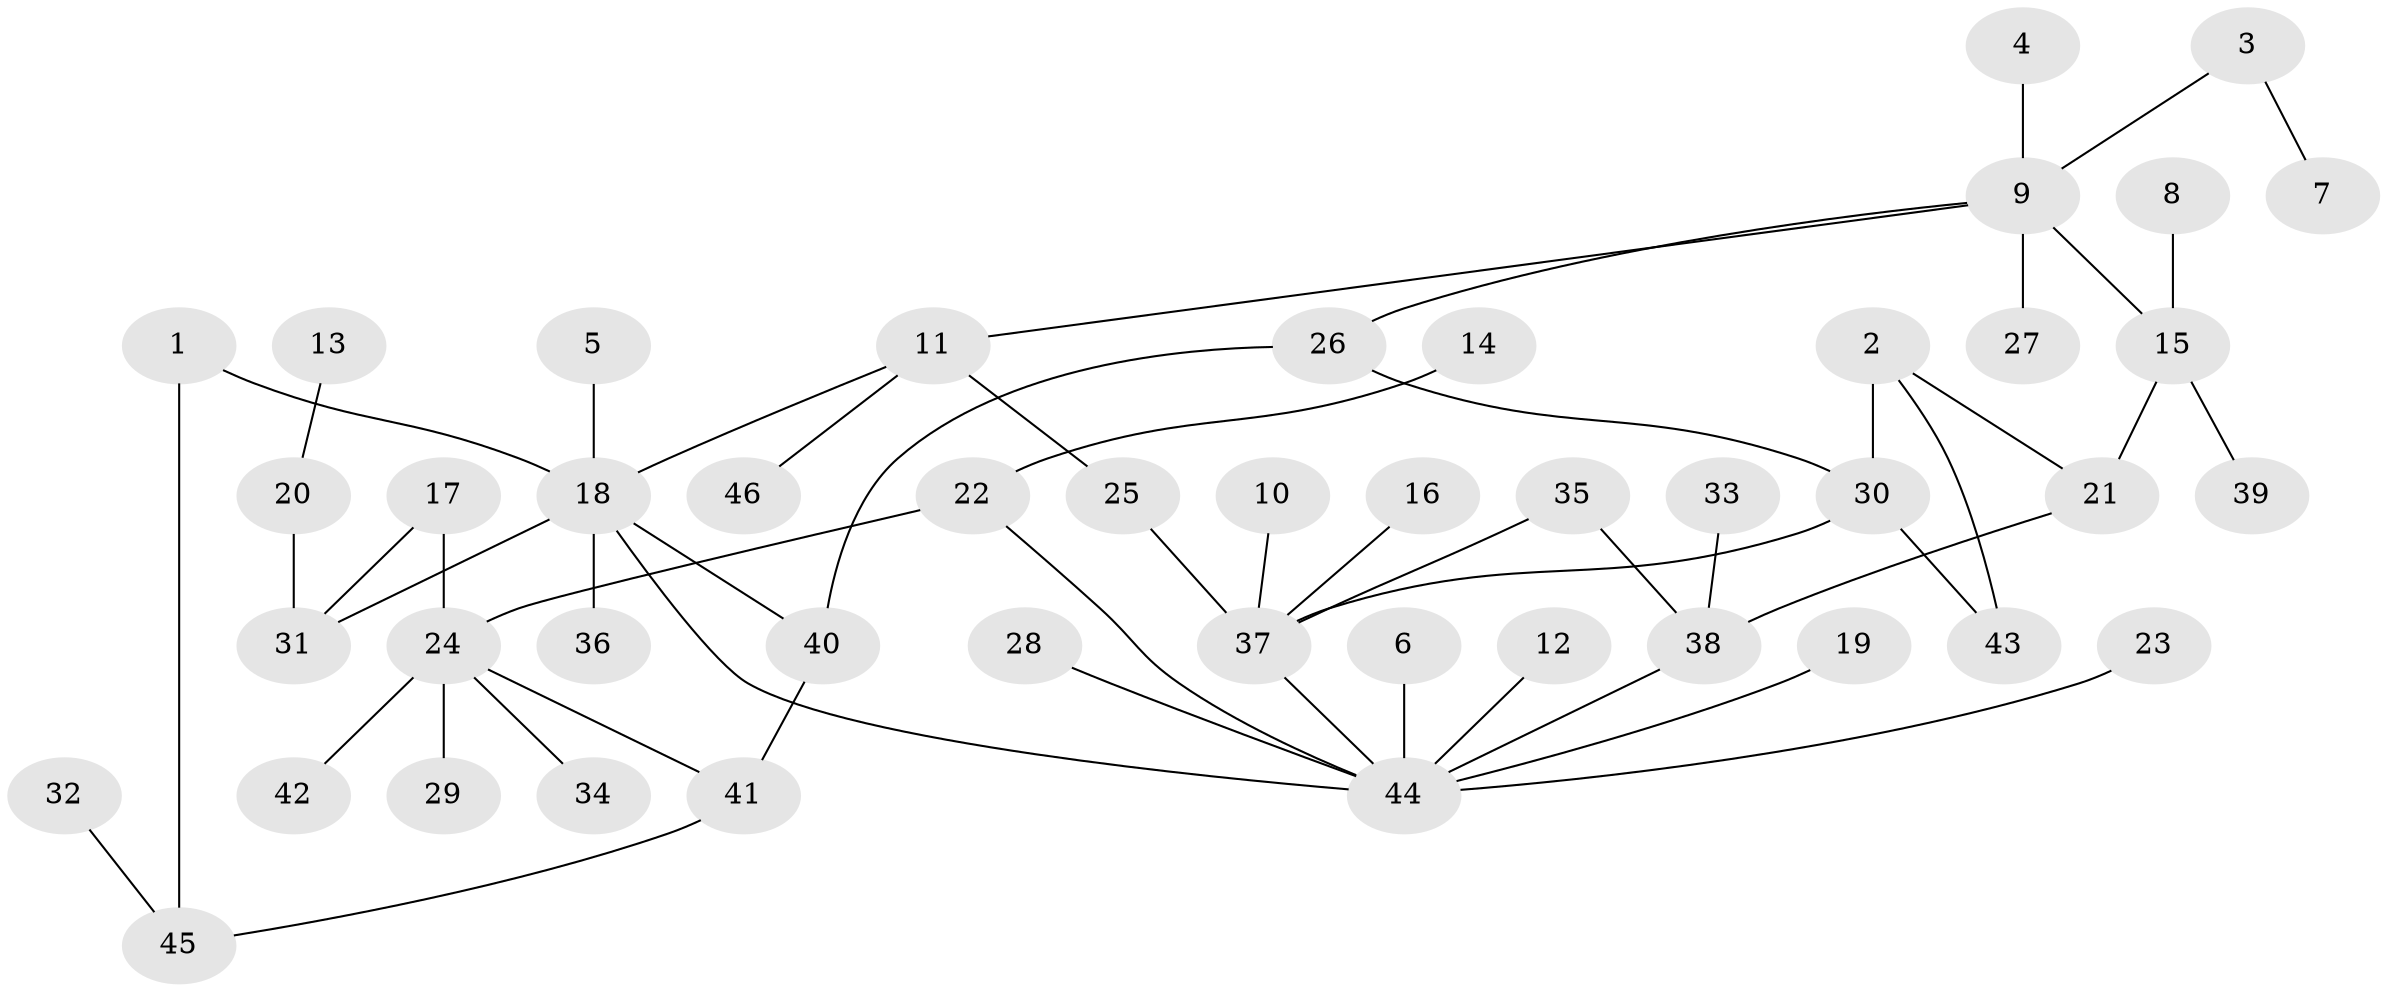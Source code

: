 // original degree distribution, {11: 0.010869565217391304, 9: 0.010869565217391304, 6: 0.010869565217391304, 8: 0.03260869565217391, 5: 0.06521739130434782, 3: 0.09782608695652174, 4: 0.021739130434782608, 1: 0.5543478260869565, 2: 0.1956521739130435}
// Generated by graph-tools (version 1.1) at 2025/01/03/09/25 03:01:54]
// undirected, 46 vertices, 55 edges
graph export_dot {
graph [start="1"]
  node [color=gray90,style=filled];
  1;
  2;
  3;
  4;
  5;
  6;
  7;
  8;
  9;
  10;
  11;
  12;
  13;
  14;
  15;
  16;
  17;
  18;
  19;
  20;
  21;
  22;
  23;
  24;
  25;
  26;
  27;
  28;
  29;
  30;
  31;
  32;
  33;
  34;
  35;
  36;
  37;
  38;
  39;
  40;
  41;
  42;
  43;
  44;
  45;
  46;
  1 -- 18 [weight=1.0];
  1 -- 45 [weight=1.0];
  2 -- 21 [weight=1.0];
  2 -- 30 [weight=1.0];
  2 -- 43 [weight=1.0];
  3 -- 7 [weight=1.0];
  3 -- 9 [weight=1.0];
  4 -- 9 [weight=1.0];
  5 -- 18 [weight=1.0];
  6 -- 44 [weight=1.0];
  8 -- 15 [weight=1.0];
  9 -- 11 [weight=1.0];
  9 -- 15 [weight=1.0];
  9 -- 26 [weight=1.0];
  9 -- 27 [weight=1.0];
  10 -- 37 [weight=1.0];
  11 -- 18 [weight=1.0];
  11 -- 25 [weight=1.0];
  11 -- 46 [weight=1.0];
  12 -- 44 [weight=1.0];
  13 -- 20 [weight=1.0];
  14 -- 22 [weight=1.0];
  15 -- 21 [weight=1.0];
  15 -- 39 [weight=1.0];
  16 -- 37 [weight=1.0];
  17 -- 24 [weight=1.0];
  17 -- 31 [weight=1.0];
  18 -- 31 [weight=1.0];
  18 -- 36 [weight=1.0];
  18 -- 40 [weight=1.0];
  18 -- 44 [weight=1.0];
  19 -- 44 [weight=1.0];
  20 -- 31 [weight=1.0];
  21 -- 38 [weight=1.0];
  22 -- 24 [weight=1.0];
  22 -- 44 [weight=1.0];
  23 -- 44 [weight=1.0];
  24 -- 29 [weight=1.0];
  24 -- 34 [weight=1.0];
  24 -- 41 [weight=1.0];
  24 -- 42 [weight=1.0];
  25 -- 37 [weight=1.0];
  26 -- 30 [weight=1.0];
  26 -- 40 [weight=1.0];
  28 -- 44 [weight=1.0];
  30 -- 37 [weight=1.0];
  30 -- 43 [weight=1.0];
  32 -- 45 [weight=1.0];
  33 -- 38 [weight=1.0];
  35 -- 37 [weight=1.0];
  35 -- 38 [weight=1.0];
  37 -- 44 [weight=1.0];
  38 -- 44 [weight=1.0];
  40 -- 41 [weight=1.0];
  41 -- 45 [weight=1.0];
}
